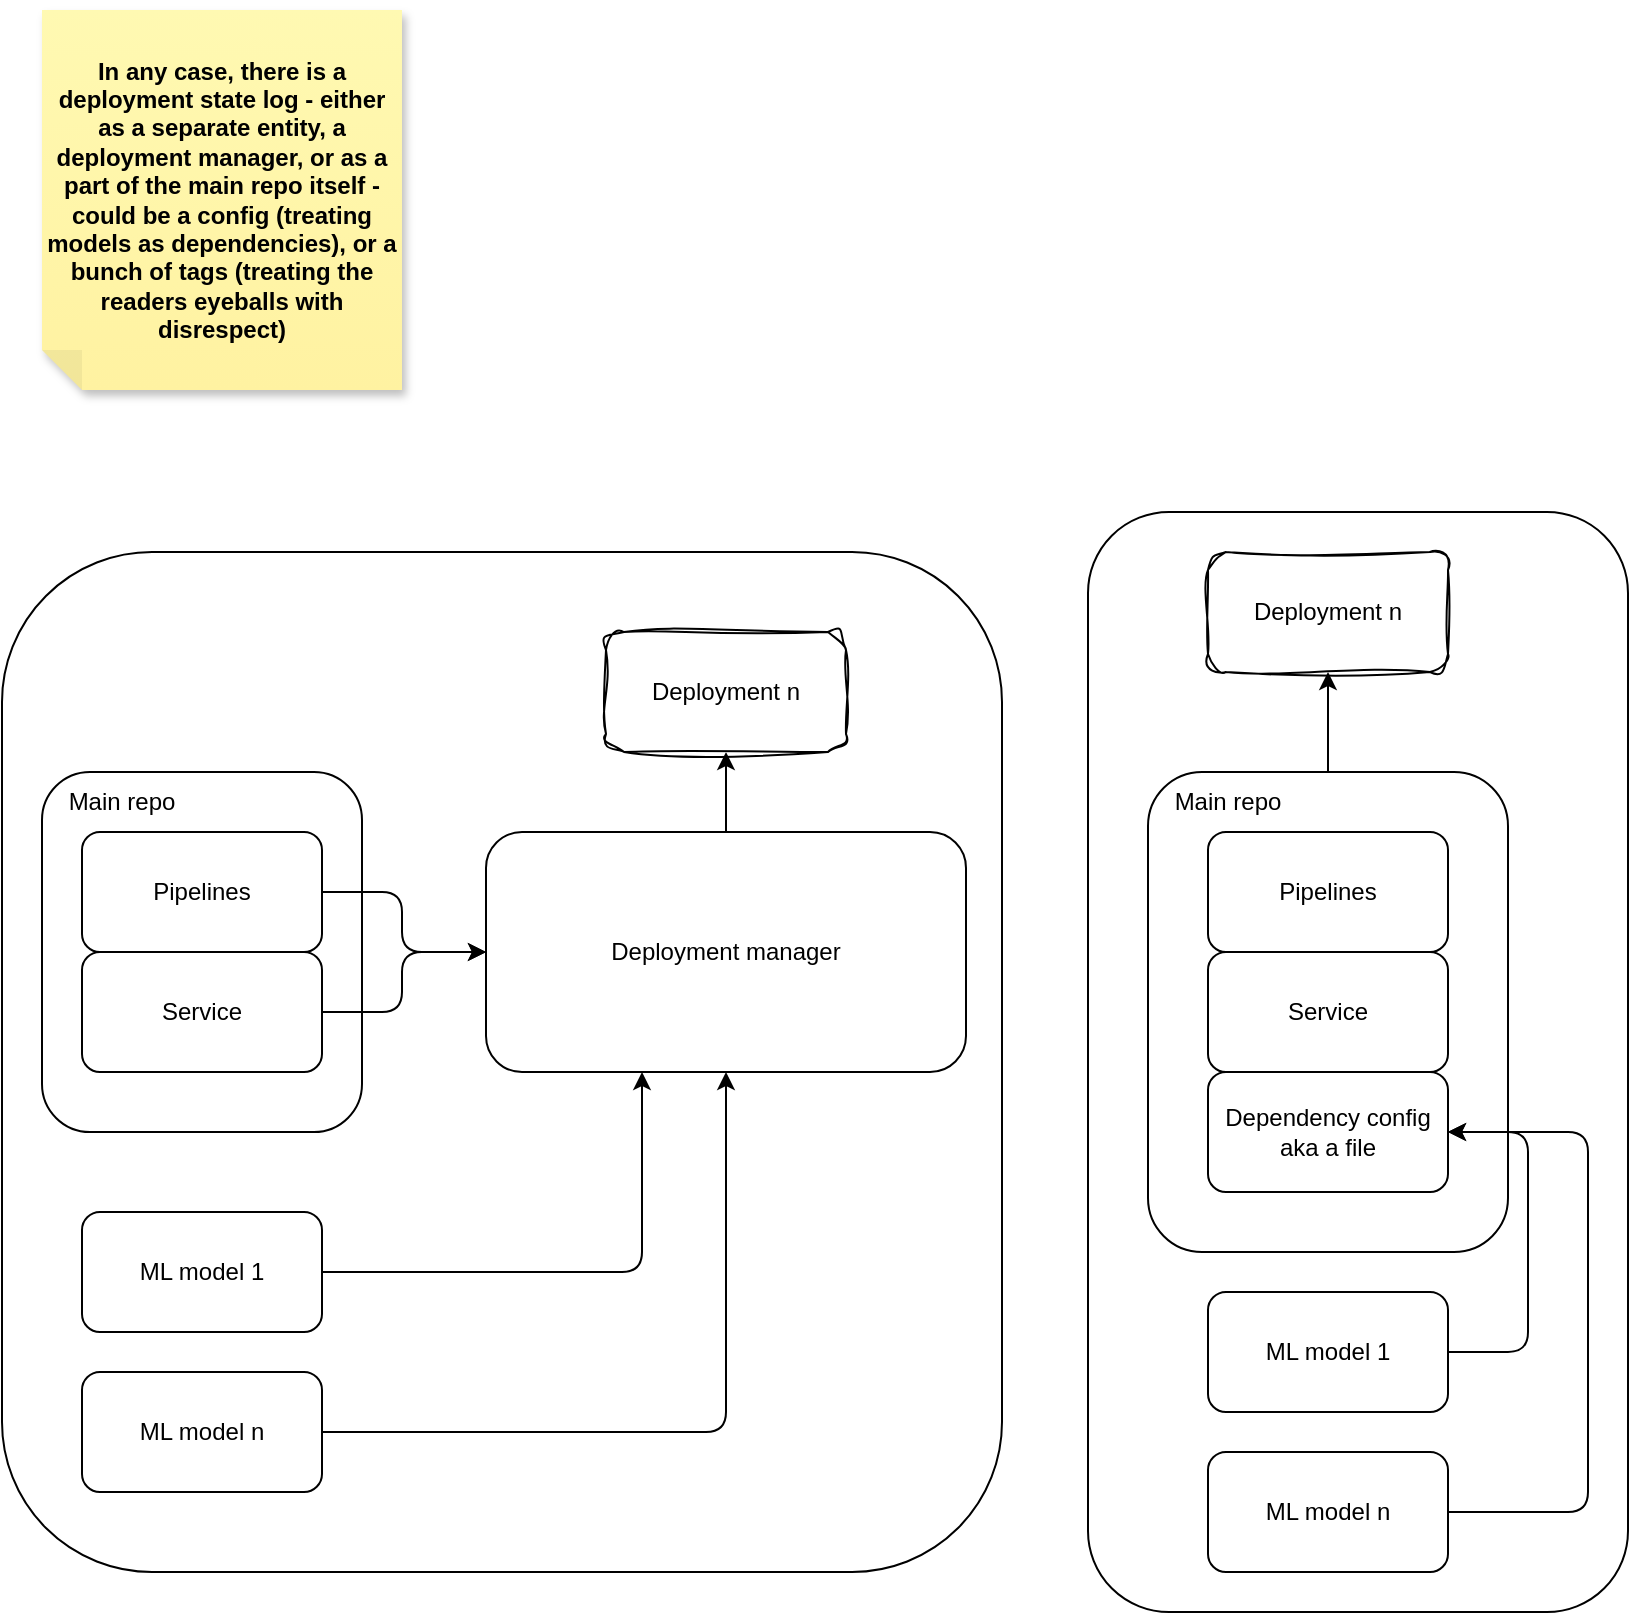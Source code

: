 <mxfile>
    <diagram id="TUZ9deCKE5P3scAR7Vms" name="Page-1">
        <mxGraphModel dx="1030" dy="734" grid="1" gridSize="10" guides="1" tooltips="1" connect="1" arrows="1" fold="1" page="1" pageScale="1" pageWidth="850" pageHeight="1100" math="0" shadow="0">
            <root>
                <mxCell id="0"/>
                <mxCell id="1" parent="0"/>
                <mxCell id="81" value="" style="rounded=1;whiteSpace=wrap;html=1;" vertex="1" parent="1">
                    <mxGeometry x="563" y="291" width="270" height="550" as="geometry"/>
                </mxCell>
                <mxCell id="80" value="" style="rounded=1;whiteSpace=wrap;html=1;" vertex="1" parent="1">
                    <mxGeometry x="20" y="311" width="500" height="510" as="geometry"/>
                </mxCell>
                <mxCell id="76" value="" style="rounded=1;whiteSpace=wrap;html=1;" vertex="1" parent="1">
                    <mxGeometry x="40" y="421" width="160" height="180" as="geometry"/>
                </mxCell>
                <mxCell id="74" style="edgeStyle=orthogonalEdgeStyle;html=1;entryX=0.5;entryY=1;entryDx=0;entryDy=0;elbow=vertical;" edge="1" parent="1" source="71" target="72">
                    <mxGeometry relative="1" as="geometry"/>
                </mxCell>
                <mxCell id="71" value="" style="rounded=1;whiteSpace=wrap;html=1;" vertex="1" parent="1">
                    <mxGeometry x="593" y="421" width="180" height="240" as="geometry"/>
                </mxCell>
                <mxCell id="52" style="edgeStyle=none;html=1;entryX=0;entryY=0.5;entryDx=0;entryDy=0;" edge="1" parent="1" source="48" target="50">
                    <mxGeometry relative="1" as="geometry">
                        <Array as="points">
                            <mxPoint x="220" y="541"/>
                            <mxPoint x="220" y="511"/>
                        </Array>
                    </mxGeometry>
                </mxCell>
                <mxCell id="48" value="Service" style="rounded=1;whiteSpace=wrap;html=1;" vertex="1" parent="1">
                    <mxGeometry x="60" y="511" width="120" height="60" as="geometry"/>
                </mxCell>
                <mxCell id="51" style="edgeStyle=none;html=1;entryX=0;entryY=0.5;entryDx=0;entryDy=0;" edge="1" parent="1" source="49" target="50">
                    <mxGeometry relative="1" as="geometry">
                        <Array as="points">
                            <mxPoint x="220" y="481"/>
                            <mxPoint x="220" y="511"/>
                        </Array>
                    </mxGeometry>
                </mxCell>
                <mxCell id="49" value="Pipelines" style="rounded=1;whiteSpace=wrap;html=1;" vertex="1" parent="1">
                    <mxGeometry x="60" y="451" width="120" height="60" as="geometry"/>
                </mxCell>
                <mxCell id="75" style="edgeStyle=orthogonalEdgeStyle;html=1;entryX=0.5;entryY=1;entryDx=0;entryDy=0;elbow=vertical;" edge="1" parent="1" source="50" target="73">
                    <mxGeometry relative="1" as="geometry"/>
                </mxCell>
                <mxCell id="50" value="Deployment manager" style="rounded=1;whiteSpace=wrap;html=1;" vertex="1" parent="1">
                    <mxGeometry x="262" y="451" width="240" height="120" as="geometry"/>
                </mxCell>
                <mxCell id="57" style="edgeStyle=elbowEdgeStyle;elbow=vertical;html=1;" edge="1" parent="1" source="53" target="50">
                    <mxGeometry relative="1" as="geometry">
                        <Array as="points">
                            <mxPoint x="340" y="671"/>
                        </Array>
                    </mxGeometry>
                </mxCell>
                <mxCell id="53" value="ML model 1" style="rounded=1;whiteSpace=wrap;html=1;" vertex="1" parent="1">
                    <mxGeometry x="60" y="641" width="120" height="60" as="geometry"/>
                </mxCell>
                <mxCell id="58" style="edgeStyle=elbowEdgeStyle;elbow=vertical;html=1;entryX=0.5;entryY=1;entryDx=0;entryDy=0;" edge="1" parent="1" source="54" target="50">
                    <mxGeometry relative="1" as="geometry">
                        <Array as="points">
                            <mxPoint x="280" y="751"/>
                        </Array>
                    </mxGeometry>
                </mxCell>
                <mxCell id="54" value="ML model n" style="rounded=1;whiteSpace=wrap;html=1;" vertex="1" parent="1">
                    <mxGeometry x="60" y="721" width="120" height="60" as="geometry"/>
                </mxCell>
                <mxCell id="60" value="Service" style="rounded=1;whiteSpace=wrap;html=1;" vertex="1" parent="1">
                    <mxGeometry x="623" y="511" width="120" height="60" as="geometry"/>
                </mxCell>
                <mxCell id="62" value="Pipelines" style="rounded=1;whiteSpace=wrap;html=1;" vertex="1" parent="1">
                    <mxGeometry x="623" y="451" width="120" height="60" as="geometry"/>
                </mxCell>
                <mxCell id="63" value="Dependency config aka a file" style="rounded=1;whiteSpace=wrap;html=1;" vertex="1" parent="1">
                    <mxGeometry x="623" y="571" width="120" height="60" as="geometry"/>
                </mxCell>
                <mxCell id="69" style="edgeStyle=orthogonalEdgeStyle;html=1;elbow=vertical;entryX=1;entryY=0.5;entryDx=0;entryDy=0;" edge="1" parent="1" source="65" target="63">
                    <mxGeometry relative="1" as="geometry">
                        <mxPoint x="783" y="601" as="targetPoint"/>
                        <Array as="points">
                            <mxPoint x="783" y="711"/>
                            <mxPoint x="783" y="601"/>
                        </Array>
                    </mxGeometry>
                </mxCell>
                <mxCell id="65" value="ML model 1" style="rounded=1;whiteSpace=wrap;html=1;" vertex="1" parent="1">
                    <mxGeometry x="623" y="681" width="120" height="60" as="geometry"/>
                </mxCell>
                <mxCell id="70" style="edgeStyle=orthogonalEdgeStyle;html=1;elbow=vertical;" edge="1" parent="1" source="67">
                    <mxGeometry relative="1" as="geometry">
                        <mxPoint x="743" y="601" as="targetPoint"/>
                        <Array as="points">
                            <mxPoint x="813" y="791"/>
                            <mxPoint x="813" y="601"/>
                        </Array>
                    </mxGeometry>
                </mxCell>
                <mxCell id="67" value="ML model n" style="rounded=1;whiteSpace=wrap;html=1;" vertex="1" parent="1">
                    <mxGeometry x="623" y="761" width="120" height="60" as="geometry"/>
                </mxCell>
                <mxCell id="72" value="Deployment n" style="rounded=1;whiteSpace=wrap;html=1;sketch=1;curveFitting=1;jiggle=2;shadow=0;" vertex="1" parent="1">
                    <mxGeometry x="623" y="311" width="120" height="60" as="geometry"/>
                </mxCell>
                <mxCell id="73" value="Deployment n" style="rounded=1;whiteSpace=wrap;html=1;glass=0;sketch=1;curveFitting=1;jiggle=2;" vertex="1" parent="1">
                    <mxGeometry x="322" y="351" width="120" height="60" as="geometry"/>
                </mxCell>
                <mxCell id="78" value="Main repo" style="text;html=1;strokeColor=none;fillColor=none;align=center;verticalAlign=middle;whiteSpace=wrap;rounded=0;" vertex="1" parent="1">
                    <mxGeometry x="50" y="421" width="60" height="30" as="geometry"/>
                </mxCell>
                <mxCell id="79" value="Main repo" style="text;html=1;strokeColor=none;fillColor=none;align=center;verticalAlign=middle;whiteSpace=wrap;rounded=0;" vertex="1" parent="1">
                    <mxGeometry x="603" y="421" width="60" height="30" as="geometry"/>
                </mxCell>
                <mxCell id="84" value="In any case, there is a deployment state log - either as a separate entity, a deployment manager, or as a part of the main repo itself - could be a config (treating models as dependencies), or a bunch of tags (treating the readers eyeballs with disrespect)" style="shape=note;whiteSpace=wrap;html=1;backgroundOutline=1;fontColor=#000000;darkOpacity=0.05;fillColor=#FFF9B2;strokeColor=none;fillStyle=solid;direction=west;gradientDirection=north;gradientColor=#FFF2A1;shadow=1;size=20;pointerEvents=1;fontStyle=1" vertex="1" parent="1">
                    <mxGeometry x="40" y="40" width="180" height="190" as="geometry"/>
                </mxCell>
            </root>
        </mxGraphModel>
    </diagram>
</mxfile>
